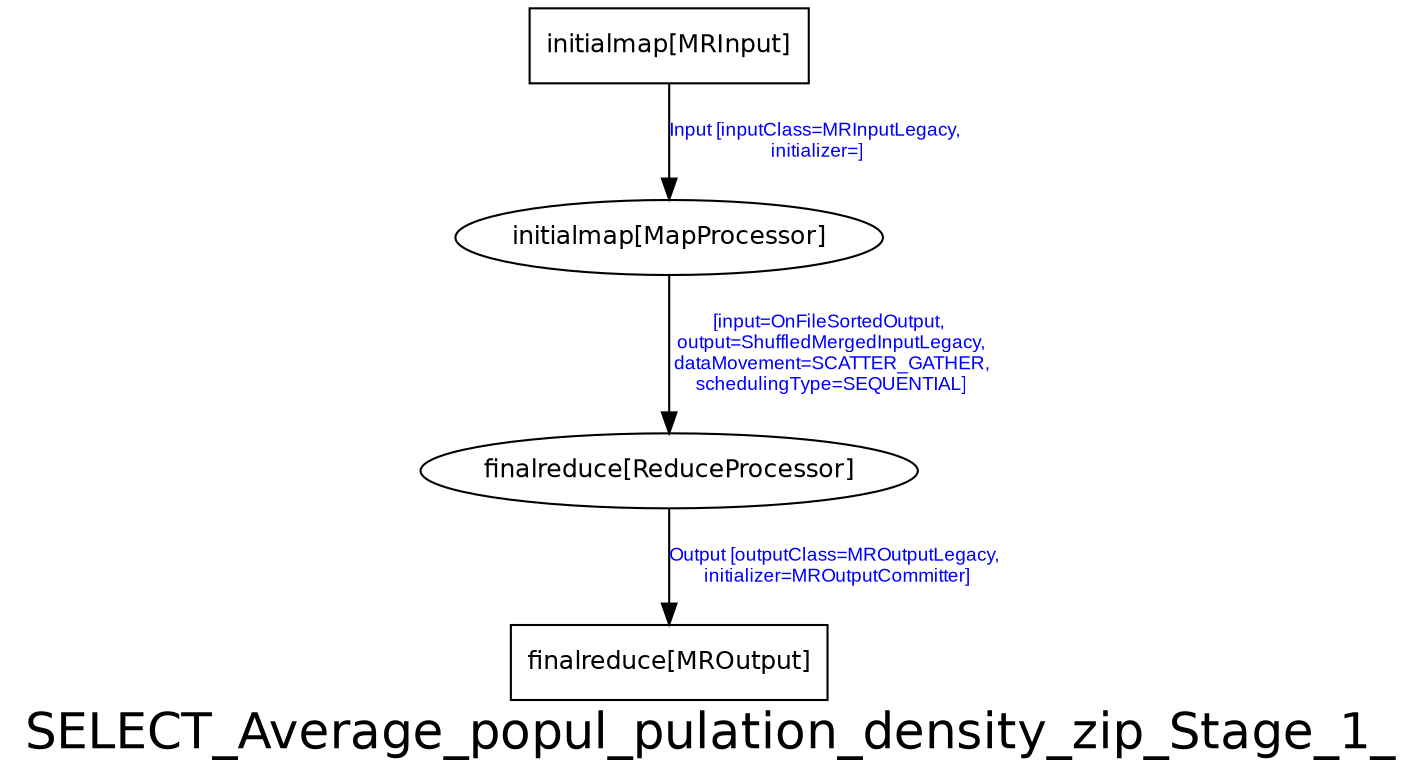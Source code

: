 digraph SELECT_Average_popul_pulation_density_zip_Stage_1_ {
graph [ label="SELECT_Average_popul_pulation_density_zip_Stage_1_", fontsize=24, fontname=Helvetica];
node [fontsize=12, fontname=Helvetica];
edge [fontsize=9, fontcolor=blue, fontname=Arial];
"SELECT_Average_popul_pulation_density_zip_Stage_1_.finalreduce" [ label = "finalreduce[ReduceProcessor]" ];
"SELECT_Average_popul_pulation_density_zip_Stage_1_.finalreduce" -> "SELECT_Average_popul_pulation_density_zip_Stage_1_.finalreduce_MROutput" [ label = "Output [outputClass=MROutputLegacy,\n initializer=MROutputCommitter]" ];
"SELECT_Average_popul_pulation_density_zip_Stage_1_.initialmap" [ label = "initialmap[MapProcessor]" ];
"SELECT_Average_popul_pulation_density_zip_Stage_1_.initialmap" -> "SELECT_Average_popul_pulation_density_zip_Stage_1_.finalreduce" [ label = "[input=OnFileSortedOutput,\n output=ShuffledMergedInputLegacy,\n dataMovement=SCATTER_GATHER,\n schedulingType=SEQUENTIAL]" ];
"SELECT_Average_popul_pulation_density_zip_Stage_1_.initialmap_MRInput" [ label = "initialmap[MRInput]", shape = "box" ];
"SELECT_Average_popul_pulation_density_zip_Stage_1_.initialmap_MRInput" -> "SELECT_Average_popul_pulation_density_zip_Stage_1_.initialmap" [ label = "Input [inputClass=MRInputLegacy,\n initializer=]" ];
"SELECT_Average_popul_pulation_density_zip_Stage_1_.finalreduce_MROutput" [ label = "finalreduce[MROutput]", shape = "box" ];
}
